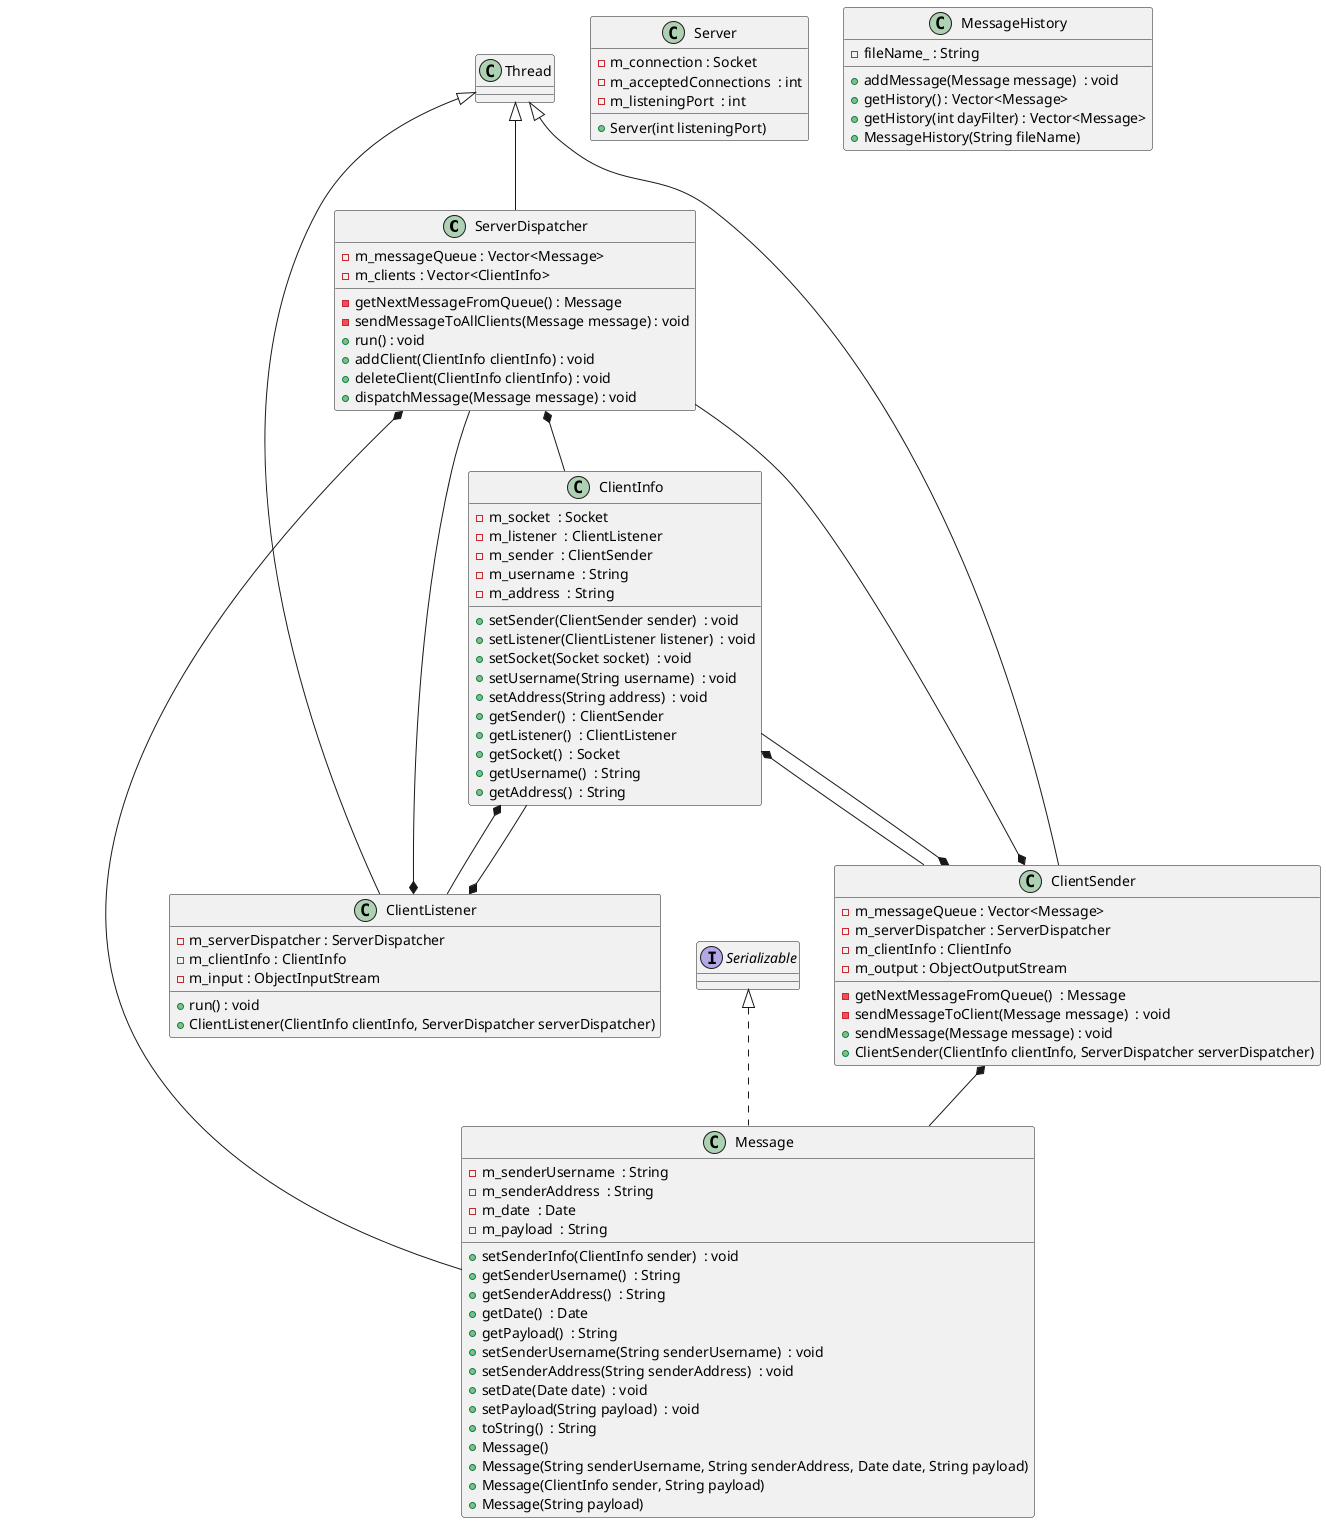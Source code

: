 @startuml
ServerDispatcher *-- Message
ServerDispatcher *-- ClientInfo
ClientSender *-- Message
ClientSender *-- ServerDispatcher
ClientSender *-- ClientInfo
ClientListener *-- ServerDispatcher
ClientListener *-- ClientInfo
ClientInfo *-- ClientSender
ClientInfo *-- ClientListener



class Server {
	- m_connection : Socket 
	- m_acceptedConnections  : int 
	- m_listeningPort  : int 
	+ Server(int listeningPort)
}
class ServerDispatcher extends Thread {
	- m_messageQueue : Vector<Message> 
	- m_clients : Vector<ClientInfo>
	- getNextMessageFromQueue() : Message 
	- sendMessageToAllClients(Message message) : void 
	+ run() : void 
	+ addClient(ClientInfo clientInfo) : void 
	+ deleteClient(ClientInfo clientInfo) : void 
	+ dispatchMessage(Message message) : void 
}
class ClientSender extends Thread {
	- m_messageQueue : Vector<Message> 
	- m_serverDispatcher : ServerDispatcher 
	- m_clientInfo : ClientInfo 
	- m_output : ObjectOutputStream 
	- getNextMessageFromQueue()  : Message 
	- sendMessageToClient(Message message)  : void 
	+ sendMessage(Message message) : void 
	+ ClientSender(ClientInfo clientInfo, ServerDispatcher serverDispatcher)
}
class ClientListener extends Thread {
	- m_serverDispatcher : ServerDispatcher 
	- m_clientInfo : ClientInfo 
	- m_input : ObjectInputStream 
	+ run() : void 
	+ ClientListener(ClientInfo clientInfo, ServerDispatcher serverDispatcher)
}
class ClientInfo {
	- m_socket  : Socket 
	- m_listener  : ClientListener 
	- m_sender  : ClientSender 
	- m_username  : String 
	- m_address  : String 
	+ setSender(ClientSender sender)  : void 
	+ setListener(ClientListener listener)  : void 
	+ setSocket(Socket socket)  : void 
	+ setUsername(String username)  : void 
	+ setAddress(String address)  : void 
	+ getSender()  : ClientSender 
	+ getListener()  : ClientListener 
	+ getSocket()  : Socket 
	+ getUsername()  : String 
	+ getAddress()  : String 
}
class Message implements Serializable {
	- m_senderUsername  : String 
	- m_senderAddress  : String 
	- m_date  : Date 
	- m_payload  : String 
	+ setSenderInfo(ClientInfo sender)  : void 
	+ getSenderUsername()  : String 
	+ getSenderAddress()  : String 
	+ getDate()  : Date 
	+ getPayload()  : String 
	+ setSenderUsername(String senderUsername)  : void 
	+ setSenderAddress(String senderAddress)  : void 
	+ setDate(Date date)  : void 
	+ setPayload(String payload)  : void 
	+ toString()  : String 
	+ Message() 
	+ Message(String senderUsername, String senderAddress, Date date, String payload)
	+ Message(ClientInfo sender, String payload)
	+ Message(String payload)
}
class MessageHistory {
	- fileName_ : String 
	+ addMessage(Message message)  : void 
	+ getHistory() : Vector<Message> 
	+ getHistory(int dayFilter) : Vector<Message> 
	+ MessageHistory(String fileName)
}
@enduml
